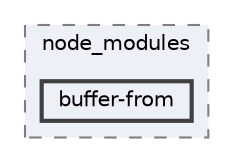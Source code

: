 digraph "pkiclassroomrescheduler/src/main/frontend/node_modules/buffer-from"
{
 // LATEX_PDF_SIZE
  bgcolor="transparent";
  edge [fontname=Helvetica,fontsize=10,labelfontname=Helvetica,labelfontsize=10];
  node [fontname=Helvetica,fontsize=10,shape=box,height=0.2,width=0.4];
  compound=true
  subgraph clusterdir_72953eda66ccb3a2722c28e1c3e6c23b {
    graph [ bgcolor="#edf0f7", pencolor="grey50", label="node_modules", fontname=Helvetica,fontsize=10 style="filled,dashed", URL="dir_72953eda66ccb3a2722c28e1c3e6c23b.html",tooltip=""]
  dir_57361cb44b618094c55606a4aec12c43 [label="buffer-from", fillcolor="#edf0f7", color="grey25", style="filled,bold", URL="dir_57361cb44b618094c55606a4aec12c43.html",tooltip=""];
  }
}
